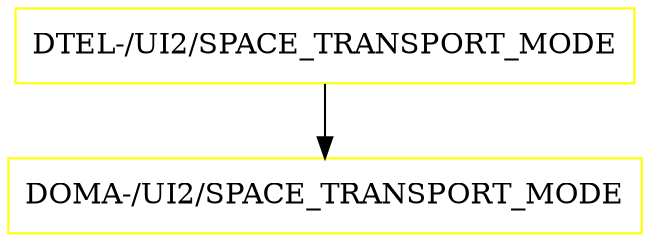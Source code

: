 digraph G {
  "DTEL-/UI2/SPACE_TRANSPORT_MODE" [shape=box,color=yellow];
  "DOMA-/UI2/SPACE_TRANSPORT_MODE" [shape=box,color=yellow,URL="./DOMA_%23UI2%23SPACE_TRANSPORT_MODE.html"];
  "DTEL-/UI2/SPACE_TRANSPORT_MODE" -> "DOMA-/UI2/SPACE_TRANSPORT_MODE";
}
